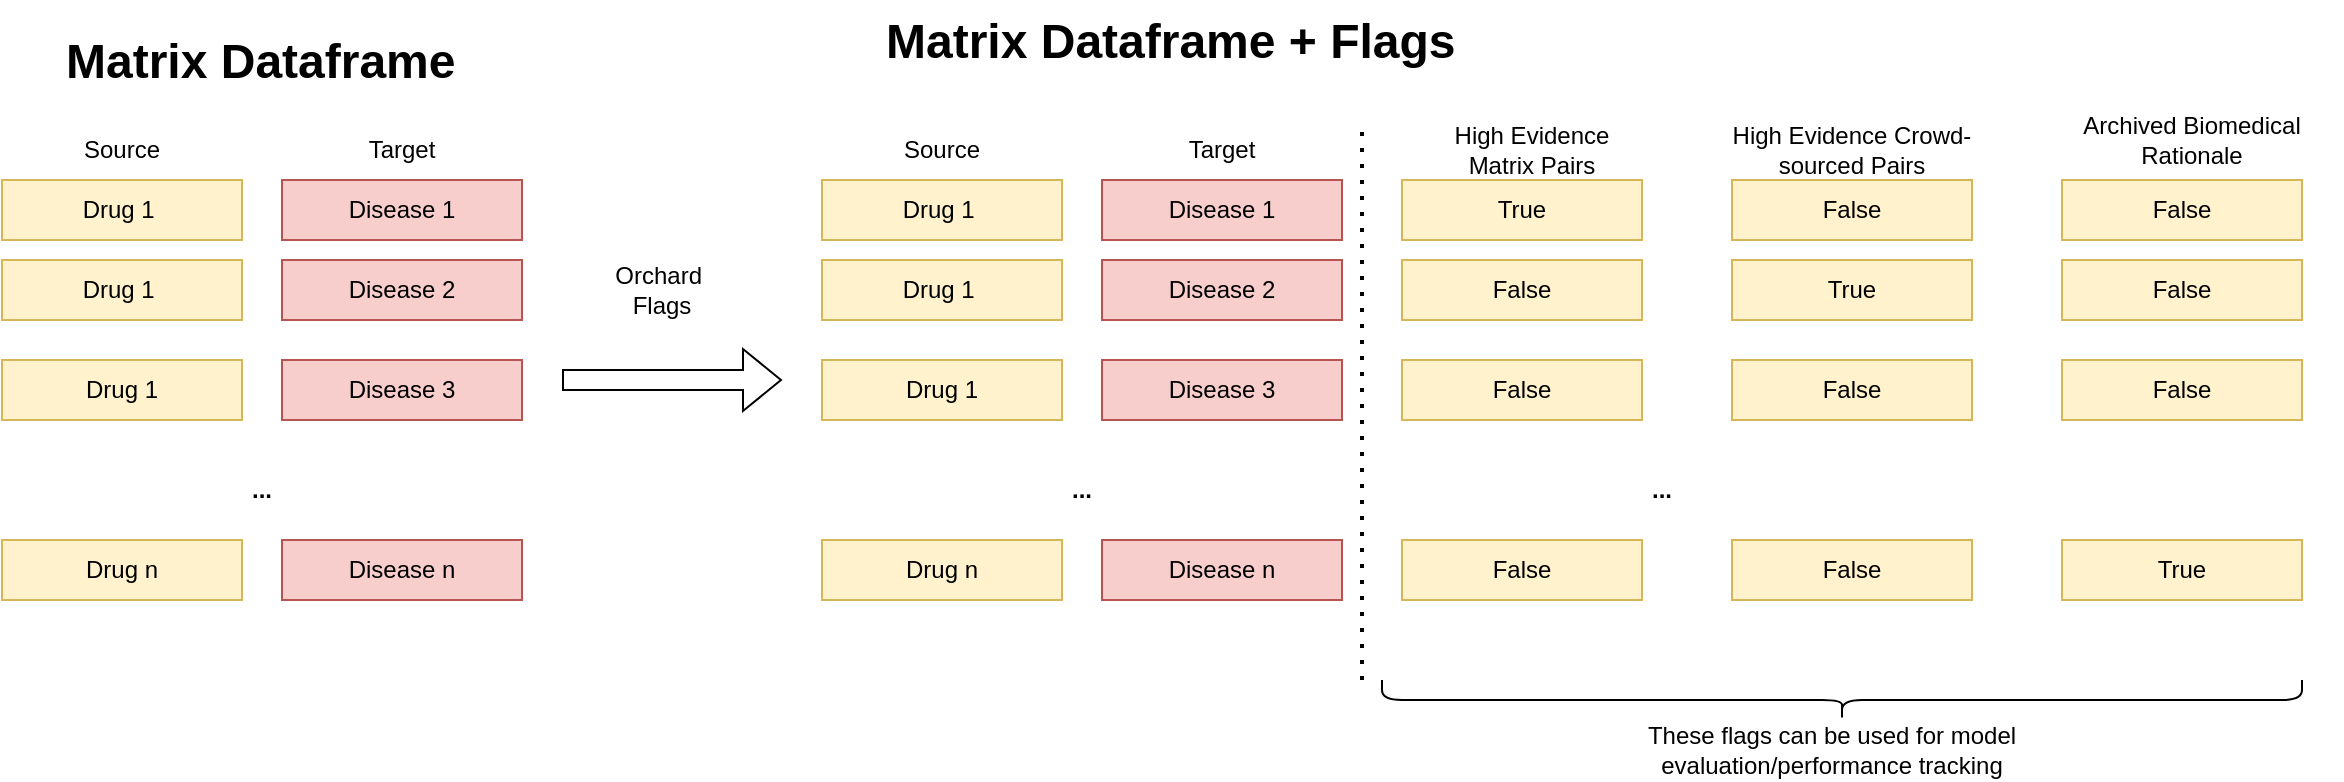 <mxfile version="26.2.15">
  <diagram name="Page-1" id="L6SslkQbH66uBqKBemiL">
    <mxGraphModel dx="1234" dy="946" grid="1" gridSize="10" guides="1" tooltips="1" connect="1" arrows="1" fold="1" page="1" pageScale="1" pageWidth="850" pageHeight="1100" math="0" shadow="0">
      <root>
        <mxCell id="0" />
        <mxCell id="1" parent="0" />
        <mxCell id="ZqqSYVQHT3AgXe19ILbb-1" value="Drug 1&amp;nbsp;" style="rounded=0;whiteSpace=wrap;html=1;fillColor=#fff2cc;strokeColor=#d6b656;" vertex="1" parent="1">
          <mxGeometry x="90" y="520" width="120" height="30" as="geometry" />
        </mxCell>
        <mxCell id="ZqqSYVQHT3AgXe19ILbb-2" value="&lt;h1 style=&quot;margin-top: 0px;&quot;&gt;Matrix Dataframe&lt;/h1&gt;&lt;p&gt;&lt;br&gt;&lt;/p&gt;" style="text;html=1;whiteSpace=wrap;overflow=hidden;rounded=0;" vertex="1" parent="1">
          <mxGeometry x="120" y="440" width="230" height="120" as="geometry" />
        </mxCell>
        <mxCell id="ZqqSYVQHT3AgXe19ILbb-3" value="Disease 1" style="rounded=0;whiteSpace=wrap;html=1;fillColor=#f8cecc;strokeColor=#b85450;" vertex="1" parent="1">
          <mxGeometry x="230" y="520" width="120" height="30" as="geometry" />
        </mxCell>
        <mxCell id="ZqqSYVQHT3AgXe19ILbb-4" value="Drug 1&amp;nbsp;" style="rounded=0;whiteSpace=wrap;html=1;fillColor=#fff2cc;strokeColor=#d6b656;" vertex="1" parent="1">
          <mxGeometry x="90" y="560" width="120" height="30" as="geometry" />
        </mxCell>
        <mxCell id="ZqqSYVQHT3AgXe19ILbb-5" value="Disease 2" style="rounded=0;whiteSpace=wrap;html=1;fillColor=#f8cecc;strokeColor=#b85450;" vertex="1" parent="1">
          <mxGeometry x="230" y="560" width="120" height="30" as="geometry" />
        </mxCell>
        <mxCell id="ZqqSYVQHT3AgXe19ILbb-6" value="Drug 1" style="rounded=0;whiteSpace=wrap;html=1;fillColor=#fff2cc;strokeColor=#d6b656;" vertex="1" parent="1">
          <mxGeometry x="90" y="610" width="120" height="30" as="geometry" />
        </mxCell>
        <mxCell id="ZqqSYVQHT3AgXe19ILbb-7" value="Disease 3" style="rounded=0;whiteSpace=wrap;html=1;fillColor=#f8cecc;strokeColor=#b85450;" vertex="1" parent="1">
          <mxGeometry x="230" y="610" width="120" height="30" as="geometry" />
        </mxCell>
        <mxCell id="ZqqSYVQHT3AgXe19ILbb-8" value="..." style="text;html=1;align=center;verticalAlign=middle;whiteSpace=wrap;rounded=0;fontStyle=1" vertex="1" parent="1">
          <mxGeometry x="190" y="660" width="60" height="30" as="geometry" />
        </mxCell>
        <mxCell id="ZqqSYVQHT3AgXe19ILbb-9" value="Drug n" style="rounded=0;whiteSpace=wrap;html=1;fillColor=#fff2cc;strokeColor=#d6b656;" vertex="1" parent="1">
          <mxGeometry x="90" y="700" width="120" height="30" as="geometry" />
        </mxCell>
        <mxCell id="ZqqSYVQHT3AgXe19ILbb-10" value="Disease n" style="rounded=0;whiteSpace=wrap;html=1;fillColor=#f8cecc;strokeColor=#b85450;" vertex="1" parent="1">
          <mxGeometry x="230" y="700" width="120" height="30" as="geometry" />
        </mxCell>
        <mxCell id="ZqqSYVQHT3AgXe19ILbb-11" value="" style="shape=flexArrow;endArrow=classic;html=1;rounded=0;" edge="1" parent="1">
          <mxGeometry width="50" height="50" relative="1" as="geometry">
            <mxPoint x="370" y="620" as="sourcePoint" />
            <mxPoint x="480" y="620" as="targetPoint" />
          </mxGeometry>
        </mxCell>
        <mxCell id="ZqqSYVQHT3AgXe19ILbb-13" value="Orchard&amp;nbsp;&lt;br&gt;Flags" style="text;html=1;align=center;verticalAlign=middle;whiteSpace=wrap;rounded=0;" vertex="1" parent="1">
          <mxGeometry x="390" y="560" width="60" height="30" as="geometry" />
        </mxCell>
        <mxCell id="ZqqSYVQHT3AgXe19ILbb-14" value="Drug 1&amp;nbsp;" style="rounded=0;whiteSpace=wrap;html=1;fillColor=#fff2cc;strokeColor=#d6b656;" vertex="1" parent="1">
          <mxGeometry x="500" y="520" width="120" height="30" as="geometry" />
        </mxCell>
        <mxCell id="ZqqSYVQHT3AgXe19ILbb-15" value="Disease 1" style="rounded=0;whiteSpace=wrap;html=1;fillColor=#f8cecc;strokeColor=#b85450;" vertex="1" parent="1">
          <mxGeometry x="640" y="520" width="120" height="30" as="geometry" />
        </mxCell>
        <mxCell id="ZqqSYVQHT3AgXe19ILbb-16" value="Drug 1&amp;nbsp;" style="rounded=0;whiteSpace=wrap;html=1;fillColor=#fff2cc;strokeColor=#d6b656;" vertex="1" parent="1">
          <mxGeometry x="500" y="560" width="120" height="30" as="geometry" />
        </mxCell>
        <mxCell id="ZqqSYVQHT3AgXe19ILbb-17" value="Disease 2" style="rounded=0;whiteSpace=wrap;html=1;fillColor=#f8cecc;strokeColor=#b85450;" vertex="1" parent="1">
          <mxGeometry x="640" y="560" width="120" height="30" as="geometry" />
        </mxCell>
        <mxCell id="ZqqSYVQHT3AgXe19ILbb-18" value="Drug 1" style="rounded=0;whiteSpace=wrap;html=1;fillColor=#fff2cc;strokeColor=#d6b656;" vertex="1" parent="1">
          <mxGeometry x="500" y="610" width="120" height="30" as="geometry" />
        </mxCell>
        <mxCell id="ZqqSYVQHT3AgXe19ILbb-19" value="Disease 3" style="rounded=0;whiteSpace=wrap;html=1;fillColor=#f8cecc;strokeColor=#b85450;" vertex="1" parent="1">
          <mxGeometry x="640" y="610" width="120" height="30" as="geometry" />
        </mxCell>
        <mxCell id="ZqqSYVQHT3AgXe19ILbb-20" value="..." style="text;html=1;align=center;verticalAlign=middle;whiteSpace=wrap;rounded=0;fontStyle=1" vertex="1" parent="1">
          <mxGeometry x="600" y="660" width="60" height="30" as="geometry" />
        </mxCell>
        <mxCell id="ZqqSYVQHT3AgXe19ILbb-21" value="Drug n" style="rounded=0;whiteSpace=wrap;html=1;fillColor=#fff2cc;strokeColor=#d6b656;" vertex="1" parent="1">
          <mxGeometry x="500" y="700" width="120" height="30" as="geometry" />
        </mxCell>
        <mxCell id="ZqqSYVQHT3AgXe19ILbb-22" value="Disease n" style="rounded=0;whiteSpace=wrap;html=1;fillColor=#f8cecc;strokeColor=#b85450;" vertex="1" parent="1">
          <mxGeometry x="640" y="700" width="120" height="30" as="geometry" />
        </mxCell>
        <mxCell id="ZqqSYVQHT3AgXe19ILbb-23" value="True" style="rounded=0;whiteSpace=wrap;html=1;fillColor=#fff2cc;strokeColor=#d6b656;" vertex="1" parent="1">
          <mxGeometry x="790" y="520" width="120" height="30" as="geometry" />
        </mxCell>
        <mxCell id="ZqqSYVQHT3AgXe19ILbb-24" value="False" style="rounded=0;whiteSpace=wrap;html=1;fillColor=#fff2cc;strokeColor=#d6b656;" vertex="1" parent="1">
          <mxGeometry x="790" y="560" width="120" height="30" as="geometry" />
        </mxCell>
        <mxCell id="ZqqSYVQHT3AgXe19ILbb-25" value="False" style="rounded=0;whiteSpace=wrap;html=1;fillColor=#fff2cc;strokeColor=#d6b656;" vertex="1" parent="1">
          <mxGeometry x="790" y="610" width="120" height="30" as="geometry" />
        </mxCell>
        <mxCell id="ZqqSYVQHT3AgXe19ILbb-26" value="&lt;h1 style=&quot;margin-top: 0px;&quot;&gt;Matrix Dataframe + Flags&lt;/h1&gt;&lt;p&gt;&lt;br&gt;&lt;/p&gt;" style="text;html=1;whiteSpace=wrap;overflow=hidden;rounded=0;" vertex="1" parent="1">
          <mxGeometry x="530" y="430" width="380" height="50" as="geometry" />
        </mxCell>
        <mxCell id="ZqqSYVQHT3AgXe19ILbb-27" value="Source" style="text;html=1;align=center;verticalAlign=middle;whiteSpace=wrap;rounded=0;" vertex="1" parent="1">
          <mxGeometry x="120" y="490" width="60" height="30" as="geometry" />
        </mxCell>
        <mxCell id="ZqqSYVQHT3AgXe19ILbb-28" value="Target" style="text;html=1;align=center;verticalAlign=middle;whiteSpace=wrap;rounded=0;" vertex="1" parent="1">
          <mxGeometry x="260" y="490" width="60" height="30" as="geometry" />
        </mxCell>
        <mxCell id="ZqqSYVQHT3AgXe19ILbb-29" value="Source" style="text;html=1;align=center;verticalAlign=middle;whiteSpace=wrap;rounded=0;" vertex="1" parent="1">
          <mxGeometry x="530" y="490" width="60" height="30" as="geometry" />
        </mxCell>
        <mxCell id="ZqqSYVQHT3AgXe19ILbb-30" value="Target" style="text;html=1;align=center;verticalAlign=middle;whiteSpace=wrap;rounded=0;" vertex="1" parent="1">
          <mxGeometry x="670" y="490" width="60" height="30" as="geometry" />
        </mxCell>
        <mxCell id="ZqqSYVQHT3AgXe19ILbb-31" value="High Evidence&lt;div&gt;Matrix Pairs&lt;/div&gt;" style="text;html=1;align=center;verticalAlign=middle;whiteSpace=wrap;rounded=0;" vertex="1" parent="1">
          <mxGeometry x="780" y="490" width="150" height="30" as="geometry" />
        </mxCell>
        <mxCell id="ZqqSYVQHT3AgXe19ILbb-32" value="High Evidence Crowd-sourced Pairs" style="text;html=1;align=center;verticalAlign=middle;whiteSpace=wrap;rounded=0;" vertex="1" parent="1">
          <mxGeometry x="940" y="490" width="150" height="30" as="geometry" />
        </mxCell>
        <mxCell id="ZqqSYVQHT3AgXe19ILbb-33" value="False" style="rounded=0;whiteSpace=wrap;html=1;fillColor=#fff2cc;strokeColor=#d6b656;" vertex="1" parent="1">
          <mxGeometry x="955" y="520" width="120" height="30" as="geometry" />
        </mxCell>
        <mxCell id="ZqqSYVQHT3AgXe19ILbb-34" value="True" style="rounded=0;whiteSpace=wrap;html=1;fillColor=#fff2cc;strokeColor=#d6b656;" vertex="1" parent="1">
          <mxGeometry x="955" y="560" width="120" height="30" as="geometry" />
        </mxCell>
        <mxCell id="ZqqSYVQHT3AgXe19ILbb-35" value="False" style="rounded=0;whiteSpace=wrap;html=1;fillColor=#fff2cc;strokeColor=#d6b656;" vertex="1" parent="1">
          <mxGeometry x="955" y="610" width="120" height="30" as="geometry" />
        </mxCell>
        <mxCell id="ZqqSYVQHT3AgXe19ILbb-36" value="Archived Biomedical Rationale" style="text;html=1;align=center;verticalAlign=middle;whiteSpace=wrap;rounded=0;" vertex="1" parent="1">
          <mxGeometry x="1110" y="485" width="150" height="30" as="geometry" />
        </mxCell>
        <mxCell id="ZqqSYVQHT3AgXe19ILbb-37" value="False" style="rounded=0;whiteSpace=wrap;html=1;fillColor=#fff2cc;strokeColor=#d6b656;" vertex="1" parent="1">
          <mxGeometry x="1120" y="520" width="120" height="30" as="geometry" />
        </mxCell>
        <mxCell id="ZqqSYVQHT3AgXe19ILbb-38" value="False" style="rounded=0;whiteSpace=wrap;html=1;fillColor=#fff2cc;strokeColor=#d6b656;" vertex="1" parent="1">
          <mxGeometry x="1120" y="610" width="120" height="30" as="geometry" />
        </mxCell>
        <mxCell id="ZqqSYVQHT3AgXe19ILbb-39" value="False" style="rounded=0;whiteSpace=wrap;html=1;fillColor=#fff2cc;strokeColor=#d6b656;" vertex="1" parent="1">
          <mxGeometry x="1120" y="560" width="120" height="30" as="geometry" />
        </mxCell>
        <mxCell id="ZqqSYVQHT3AgXe19ILbb-40" value="..." style="text;html=1;align=center;verticalAlign=middle;whiteSpace=wrap;rounded=0;fontStyle=1" vertex="1" parent="1">
          <mxGeometry x="890" y="660" width="60" height="30" as="geometry" />
        </mxCell>
        <mxCell id="ZqqSYVQHT3AgXe19ILbb-43" value="False" style="rounded=0;whiteSpace=wrap;html=1;fillColor=#fff2cc;strokeColor=#d6b656;" vertex="1" parent="1">
          <mxGeometry x="790" y="700" width="120" height="30" as="geometry" />
        </mxCell>
        <mxCell id="ZqqSYVQHT3AgXe19ILbb-44" value="False" style="rounded=0;whiteSpace=wrap;html=1;fillColor=#fff2cc;strokeColor=#d6b656;" vertex="1" parent="1">
          <mxGeometry x="955" y="700" width="120" height="30" as="geometry" />
        </mxCell>
        <mxCell id="ZqqSYVQHT3AgXe19ILbb-45" value="True" style="rounded=0;whiteSpace=wrap;html=1;fillColor=#fff2cc;strokeColor=#d6b656;" vertex="1" parent="1">
          <mxGeometry x="1120" y="700" width="120" height="30" as="geometry" />
        </mxCell>
        <mxCell id="ZqqSYVQHT3AgXe19ILbb-46" value="" style="endArrow=none;dashed=1;html=1;dashPattern=1 3;strokeWidth=2;rounded=0;" edge="1" parent="1">
          <mxGeometry width="50" height="50" relative="1" as="geometry">
            <mxPoint x="770" y="770" as="sourcePoint" />
            <mxPoint x="770" y="490" as="targetPoint" />
          </mxGeometry>
        </mxCell>
        <mxCell id="ZqqSYVQHT3AgXe19ILbb-47" value="" style="shape=curlyBracket;whiteSpace=wrap;html=1;rounded=1;flipH=1;labelPosition=right;verticalLabelPosition=middle;align=left;verticalAlign=middle;rotation=90;" vertex="1" parent="1">
          <mxGeometry x="1000" y="550" width="20" height="460" as="geometry" />
        </mxCell>
        <mxCell id="ZqqSYVQHT3AgXe19ILbb-48" value="These flags can be used for model evaluation/performance tracking" style="text;html=1;align=center;verticalAlign=middle;whiteSpace=wrap;rounded=0;" vertex="1" parent="1">
          <mxGeometry x="870" y="790" width="270" height="30" as="geometry" />
        </mxCell>
      </root>
    </mxGraphModel>
  </diagram>
</mxfile>
